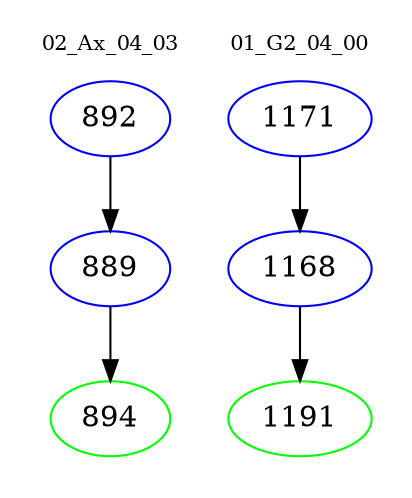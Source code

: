 digraph{
subgraph cluster_0 {
color = white
label = "02_Ax_04_03";
fontsize=10;
T0_892 [label="892", color="blue"]
T0_892 -> T0_889 [color="black"]
T0_889 [label="889", color="blue"]
T0_889 -> T0_894 [color="black"]
T0_894 [label="894", color="green"]
}
subgraph cluster_1 {
color = white
label = "01_G2_04_00";
fontsize=10;
T1_1171 [label="1171", color="blue"]
T1_1171 -> T1_1168 [color="black"]
T1_1168 [label="1168", color="blue"]
T1_1168 -> T1_1191 [color="black"]
T1_1191 [label="1191", color="green"]
}
}
